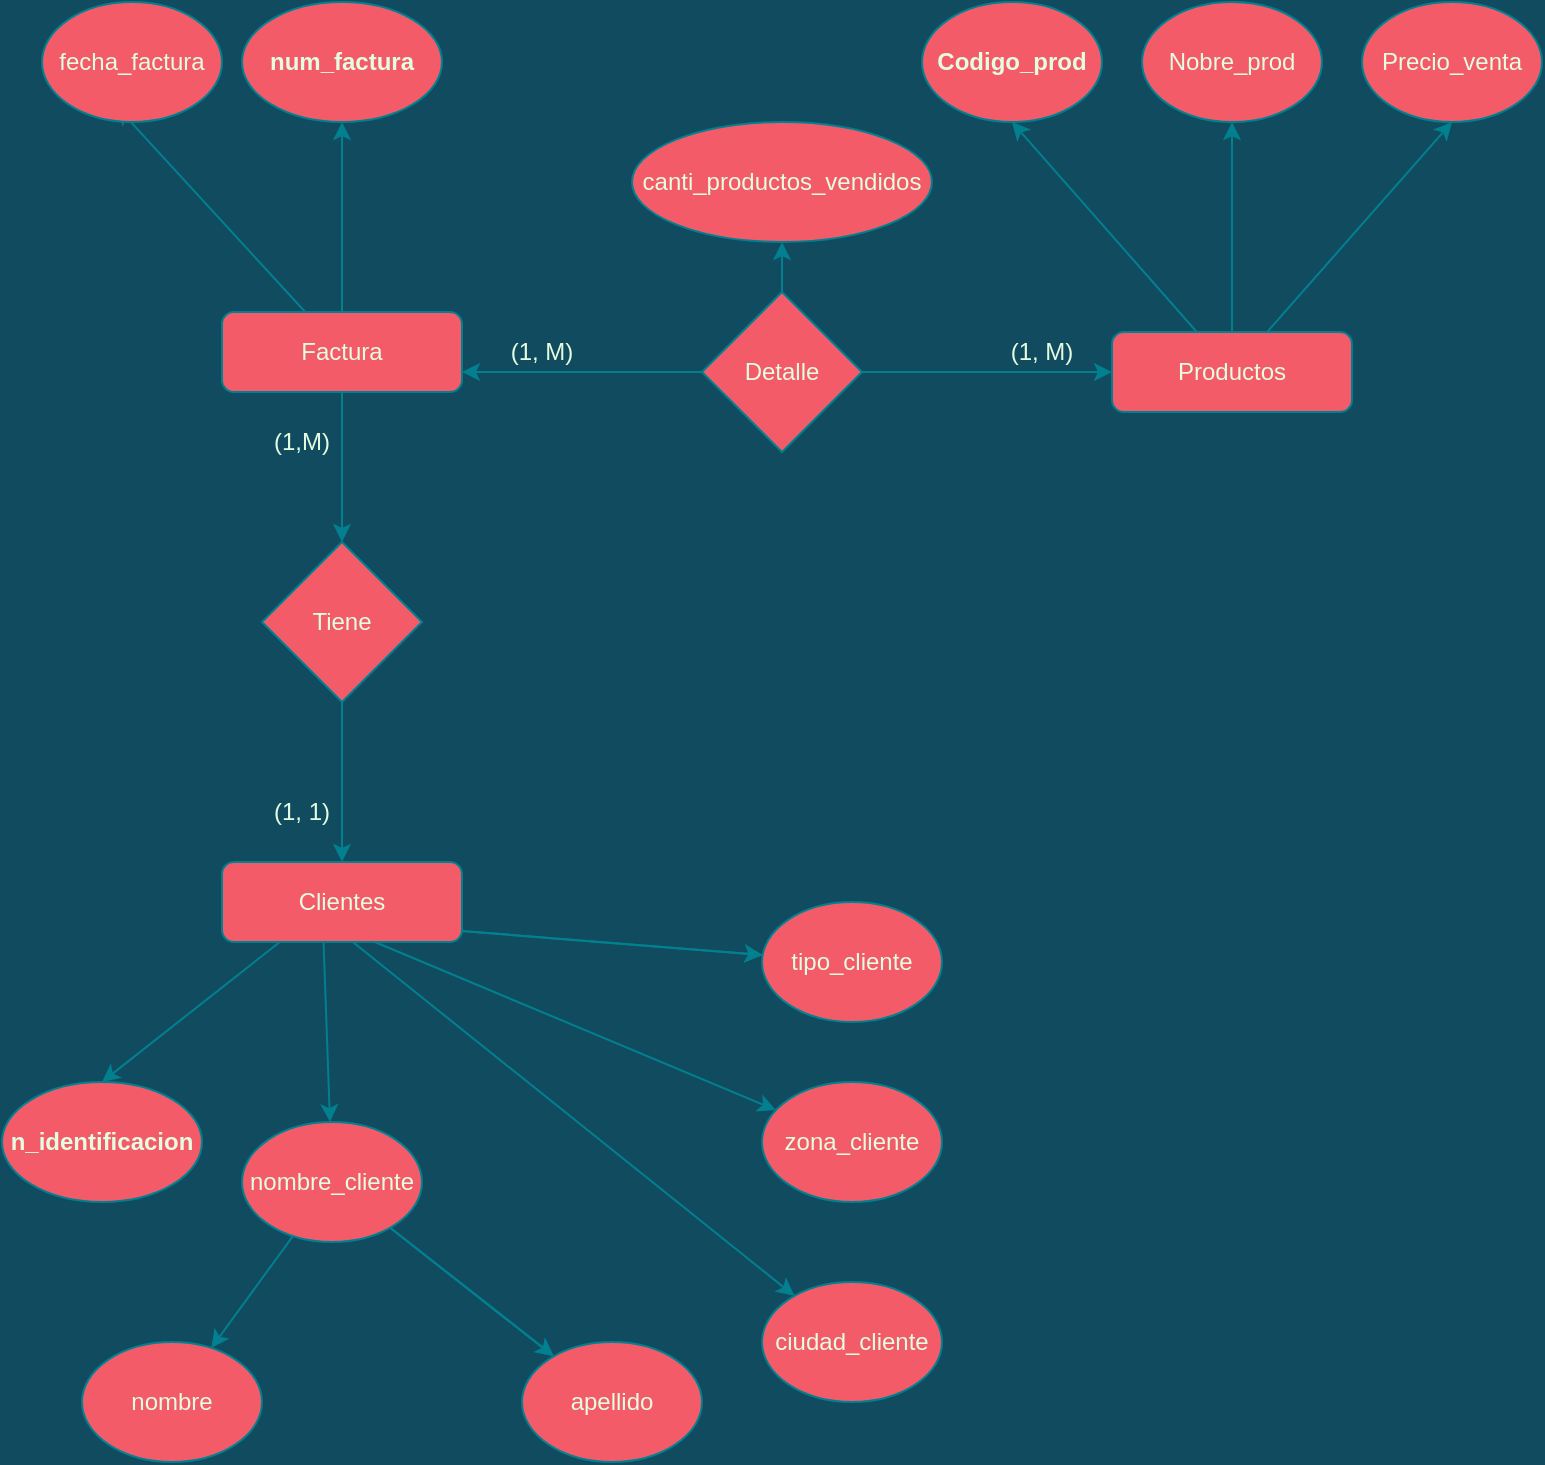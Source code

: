 <mxfile version="20.5.3" type="github" pages="2">
  <diagram id="O0qpOSm16SgBjxaVvejV" name="Diagrama ER">
    <mxGraphModel dx="780" dy="1137" grid="1" gridSize="10" guides="1" tooltips="1" connect="1" arrows="1" fold="1" page="1" pageScale="1" pageWidth="827" pageHeight="1169" background="#114B5F" math="0" shadow="0">
      <root>
        <mxCell id="0" />
        <mxCell id="1" parent="0" />
        <mxCell id="4L4lI036Q0kjoL5RnD03-4" style="rounded=0;orthogonalLoop=1;jettySize=auto;html=1;entryX=0.417;entryY=0.875;entryDx=0;entryDy=0;entryPerimeter=0;labelBackgroundColor=#114B5F;strokeColor=#028090;fontColor=#E4FDE1;" parent="1" source="4L4lI036Q0kjoL5RnD03-1" target="4L4lI036Q0kjoL5RnD03-3" edge="1">
          <mxGeometry relative="1" as="geometry" />
        </mxCell>
        <mxCell id="4L4lI036Q0kjoL5RnD03-5" style="rounded=0;orthogonalLoop=1;jettySize=auto;html=1;entryX=0.5;entryY=1;entryDx=0;entryDy=0;labelBackgroundColor=#114B5F;strokeColor=#028090;fontColor=#E4FDE1;" parent="1" source="4L4lI036Q0kjoL5RnD03-1" target="4L4lI036Q0kjoL5RnD03-2" edge="1">
          <mxGeometry relative="1" as="geometry" />
        </mxCell>
        <mxCell id="4L4lI036Q0kjoL5RnD03-8" style="edgeStyle=none;rounded=0;orthogonalLoop=1;jettySize=auto;html=1;exitX=0.5;exitY=0;exitDx=0;exitDy=0;labelBackgroundColor=#114B5F;strokeColor=#028090;fontColor=#E4FDE1;" parent="1" source="4L4lI036Q0kjoL5RnD03-35" target="4L4lI036Q0kjoL5RnD03-6" edge="1">
          <mxGeometry relative="1" as="geometry" />
        </mxCell>
        <mxCell id="4L4lI036Q0kjoL5RnD03-39" value="" style="edgeStyle=none;rounded=0;orthogonalLoop=1;jettySize=auto;html=1;labelBackgroundColor=#114B5F;strokeColor=#028090;fontColor=#E4FDE1;" parent="1" source="4L4lI036Q0kjoL5RnD03-1" target="4L4lI036Q0kjoL5RnD03-36" edge="1">
          <mxGeometry relative="1" as="geometry" />
        </mxCell>
        <mxCell id="4L4lI036Q0kjoL5RnD03-1" value="Factura" style="rounded=1;whiteSpace=wrap;html=1;fillColor=#F45B69;strokeColor=#028090;fontColor=#E4FDE1;" parent="1" vertex="1">
          <mxGeometry x="110" y="545" width="120" height="40" as="geometry" />
        </mxCell>
        <mxCell id="4L4lI036Q0kjoL5RnD03-2" value="num_factura" style="ellipse;whiteSpace=wrap;html=1;fontStyle=1;fillColor=#F45B69;strokeColor=#028090;fontColor=#E4FDE1;" parent="1" vertex="1">
          <mxGeometry x="120" y="390" width="100" height="60" as="geometry" />
        </mxCell>
        <mxCell id="4L4lI036Q0kjoL5RnD03-3" value="fecha_factura" style="ellipse;whiteSpace=wrap;html=1;fillColor=#F45B69;strokeColor=#028090;fontColor=#E4FDE1;" parent="1" vertex="1">
          <mxGeometry x="20" y="390" width="90" height="60" as="geometry" />
        </mxCell>
        <mxCell id="4L4lI036Q0kjoL5RnD03-6" value="canti_productos_vendidos" style="ellipse;whiteSpace=wrap;html=1;fillColor=#F45B69;strokeColor=#028090;fontColor=#E4FDE1;" parent="1" vertex="1">
          <mxGeometry x="315" y="450" width="150" height="60" as="geometry" />
        </mxCell>
        <mxCell id="4L4lI036Q0kjoL5RnD03-13" value="" style="edgeStyle=none;rounded=0;orthogonalLoop=1;jettySize=auto;html=1;labelBackgroundColor=#114B5F;strokeColor=#028090;fontColor=#E4FDE1;" parent="1" source="4L4lI036Q0kjoL5RnD03-9" target="4L4lI036Q0kjoL5RnD03-11" edge="1">
          <mxGeometry relative="1" as="geometry" />
        </mxCell>
        <mxCell id="4L4lI036Q0kjoL5RnD03-14" style="rounded=0;orthogonalLoop=1;jettySize=auto;html=1;entryX=0.5;entryY=1;entryDx=0;entryDy=0;labelBackgroundColor=#114B5F;strokeColor=#028090;fontColor=#E4FDE1;" parent="1" source="4L4lI036Q0kjoL5RnD03-9" target="4L4lI036Q0kjoL5RnD03-10" edge="1">
          <mxGeometry relative="1" as="geometry" />
        </mxCell>
        <mxCell id="4L4lI036Q0kjoL5RnD03-15" style="edgeStyle=none;rounded=0;orthogonalLoop=1;jettySize=auto;html=1;entryX=0.5;entryY=1;entryDx=0;entryDy=0;labelBackgroundColor=#114B5F;strokeColor=#028090;fontColor=#E4FDE1;" parent="1" source="4L4lI036Q0kjoL5RnD03-9" target="4L4lI036Q0kjoL5RnD03-12" edge="1">
          <mxGeometry relative="1" as="geometry" />
        </mxCell>
        <mxCell id="4L4lI036Q0kjoL5RnD03-9" value="Productos" style="rounded=1;whiteSpace=wrap;html=1;fillColor=#F45B69;strokeColor=#028090;fontColor=#E4FDE1;" parent="1" vertex="1">
          <mxGeometry x="555" y="555" width="120" height="40" as="geometry" />
        </mxCell>
        <mxCell id="4L4lI036Q0kjoL5RnD03-10" value="Codigo_prod" style="ellipse;whiteSpace=wrap;html=1;fontStyle=1;fillColor=#F45B69;strokeColor=#028090;fontColor=#E4FDE1;" parent="1" vertex="1">
          <mxGeometry x="460" y="390" width="90" height="60" as="geometry" />
        </mxCell>
        <mxCell id="4L4lI036Q0kjoL5RnD03-11" value="Nobre_prod" style="ellipse;whiteSpace=wrap;html=1;fillColor=#F45B69;strokeColor=#028090;fontColor=#E4FDE1;" parent="1" vertex="1">
          <mxGeometry x="570" y="390" width="90" height="60" as="geometry" />
        </mxCell>
        <mxCell id="4L4lI036Q0kjoL5RnD03-12" value="Precio_venta" style="ellipse;whiteSpace=wrap;html=1;fillColor=#F45B69;strokeColor=#028090;fontColor=#E4FDE1;" parent="1" vertex="1">
          <mxGeometry x="680" y="390" width="90" height="60" as="geometry" />
        </mxCell>
        <mxCell id="4L4lI036Q0kjoL5RnD03-26" value="" style="edgeStyle=none;rounded=0;orthogonalLoop=1;jettySize=auto;html=1;labelBackgroundColor=#114B5F;strokeColor=#028090;fontColor=#E4FDE1;" parent="1" target="4L4lI036Q0kjoL5RnD03-19" edge="1">
          <mxGeometry relative="1" as="geometry">
            <mxPoint x="160.769" y="860" as="sourcePoint" />
          </mxGeometry>
        </mxCell>
        <mxCell id="4L4lI036Q0kjoL5RnD03-27" style="edgeStyle=none;rounded=0;orthogonalLoop=1;jettySize=auto;html=1;entryX=0.5;entryY=0;entryDx=0;entryDy=0;labelBackgroundColor=#114B5F;strokeColor=#028090;fontColor=#E4FDE1;" parent="1" target="4L4lI036Q0kjoL5RnD03-18" edge="1">
          <mxGeometry relative="1" as="geometry">
            <mxPoint x="138.889" y="860" as="sourcePoint" />
          </mxGeometry>
        </mxCell>
        <mxCell id="4L4lI036Q0kjoL5RnD03-31" value="" style="edgeStyle=none;rounded=0;orthogonalLoop=1;jettySize=auto;html=1;labelBackgroundColor=#114B5F;strokeColor=#028090;fontColor=#E4FDE1;" parent="1" target="4L4lI036Q0kjoL5RnD03-30" edge="1">
          <mxGeometry relative="1" as="geometry">
            <mxPoint x="220" y="853.714" as="sourcePoint" />
          </mxGeometry>
        </mxCell>
        <mxCell id="4L4lI036Q0kjoL5RnD03-32" value="" style="edgeStyle=none;rounded=0;orthogonalLoop=1;jettySize=auto;html=1;labelBackgroundColor=#114B5F;strokeColor=#028090;fontColor=#E4FDE1;" parent="1" target="4L4lI036Q0kjoL5RnD03-30" edge="1">
          <mxGeometry relative="1" as="geometry">
            <mxPoint x="220" y="853.714" as="sourcePoint" />
          </mxGeometry>
        </mxCell>
        <mxCell id="4L4lI036Q0kjoL5RnD03-33" style="edgeStyle=none;rounded=0;orthogonalLoop=1;jettySize=auto;html=1;labelBackgroundColor=#114B5F;strokeColor=#028090;fontColor=#E4FDE1;" parent="1" target="4L4lI036Q0kjoL5RnD03-29" edge="1">
          <mxGeometry relative="1" as="geometry">
            <mxPoint x="186.429" y="860" as="sourcePoint" />
          </mxGeometry>
        </mxCell>
        <mxCell id="4L4lI036Q0kjoL5RnD03-34" style="edgeStyle=none;rounded=0;orthogonalLoop=1;jettySize=auto;html=1;labelBackgroundColor=#114B5F;strokeColor=#028090;fontColor=#E4FDE1;" parent="1" target="4L4lI036Q0kjoL5RnD03-28" edge="1">
          <mxGeometry relative="1" as="geometry">
            <mxPoint x="175.417" y="860" as="sourcePoint" />
          </mxGeometry>
        </mxCell>
        <mxCell id="4L4lI036Q0kjoL5RnD03-18" value="n_identificacion" style="ellipse;whiteSpace=wrap;html=1;fontStyle=1;fillColor=#F45B69;strokeColor=#028090;fontColor=#E4FDE1;" parent="1" vertex="1">
          <mxGeometry y="930" width="100" height="60" as="geometry" />
        </mxCell>
        <mxCell id="4L4lI036Q0kjoL5RnD03-23" value="" style="edgeStyle=none;rounded=0;orthogonalLoop=1;jettySize=auto;html=1;labelBackgroundColor=#114B5F;strokeColor=#028090;fontColor=#E4FDE1;" parent="1" source="4L4lI036Q0kjoL5RnD03-19" target="4L4lI036Q0kjoL5RnD03-21" edge="1">
          <mxGeometry relative="1" as="geometry" />
        </mxCell>
        <mxCell id="4L4lI036Q0kjoL5RnD03-24" value="" style="edgeStyle=none;rounded=0;orthogonalLoop=1;jettySize=auto;html=1;labelBackgroundColor=#114B5F;strokeColor=#028090;fontColor=#E4FDE1;" parent="1" source="4L4lI036Q0kjoL5RnD03-19" target="4L4lI036Q0kjoL5RnD03-21" edge="1">
          <mxGeometry relative="1" as="geometry" />
        </mxCell>
        <mxCell id="4L4lI036Q0kjoL5RnD03-25" style="edgeStyle=none;rounded=0;orthogonalLoop=1;jettySize=auto;html=1;labelBackgroundColor=#114B5F;strokeColor=#028090;fontColor=#E4FDE1;" parent="1" source="4L4lI036Q0kjoL5RnD03-19" target="4L4lI036Q0kjoL5RnD03-20" edge="1">
          <mxGeometry relative="1" as="geometry" />
        </mxCell>
        <mxCell id="4L4lI036Q0kjoL5RnD03-19" value="nombre_cliente" style="ellipse;whiteSpace=wrap;html=1;fillColor=#F45B69;strokeColor=#028090;fontColor=#E4FDE1;" parent="1" vertex="1">
          <mxGeometry x="120" y="950" width="90" height="60" as="geometry" />
        </mxCell>
        <mxCell id="4L4lI036Q0kjoL5RnD03-20" value="nombre" style="ellipse;whiteSpace=wrap;html=1;fillColor=#F45B69;strokeColor=#028090;fontColor=#E4FDE1;" parent="1" vertex="1">
          <mxGeometry x="40" y="1060" width="90" height="60" as="geometry" />
        </mxCell>
        <mxCell id="4L4lI036Q0kjoL5RnD03-21" value="apellido" style="ellipse;whiteSpace=wrap;html=1;fillColor=#F45B69;strokeColor=#028090;fontColor=#E4FDE1;" parent="1" vertex="1">
          <mxGeometry x="260" y="1060" width="90" height="60" as="geometry" />
        </mxCell>
        <mxCell id="4L4lI036Q0kjoL5RnD03-28" value="ciudad_cliente" style="ellipse;whiteSpace=wrap;html=1;fillColor=#F45B69;strokeColor=#028090;fontColor=#E4FDE1;" parent="1" vertex="1">
          <mxGeometry x="380" y="1030" width="90" height="60" as="geometry" />
        </mxCell>
        <mxCell id="4L4lI036Q0kjoL5RnD03-29" value="zona_cliente" style="ellipse;whiteSpace=wrap;html=1;fillColor=#F45B69;strokeColor=#028090;fontColor=#E4FDE1;" parent="1" vertex="1">
          <mxGeometry x="380" y="930" width="90" height="60" as="geometry" />
        </mxCell>
        <mxCell id="4L4lI036Q0kjoL5RnD03-30" value="tipo_cliente" style="ellipse;whiteSpace=wrap;html=1;fillColor=#F45B69;strokeColor=#028090;fontColor=#E4FDE1;" parent="1" vertex="1">
          <mxGeometry x="380" y="840" width="90" height="60" as="geometry" />
        </mxCell>
        <mxCell id="4L4lI036Q0kjoL5RnD03-37" value="" style="edgeStyle=none;rounded=0;orthogonalLoop=1;jettySize=auto;html=1;labelBackgroundColor=#114B5F;strokeColor=#028090;fontColor=#E4FDE1;" parent="1" source="4L4lI036Q0kjoL5RnD03-35" target="4L4lI036Q0kjoL5RnD03-9" edge="1">
          <mxGeometry relative="1" as="geometry" />
        </mxCell>
        <mxCell id="4L4lI036Q0kjoL5RnD03-38" style="edgeStyle=none;rounded=0;orthogonalLoop=1;jettySize=auto;html=1;entryX=1;entryY=0.75;entryDx=0;entryDy=0;labelBackgroundColor=#114B5F;strokeColor=#028090;fontColor=#E4FDE1;" parent="1" source="4L4lI036Q0kjoL5RnD03-35" target="4L4lI036Q0kjoL5RnD03-1" edge="1">
          <mxGeometry relative="1" as="geometry" />
        </mxCell>
        <mxCell id="4L4lI036Q0kjoL5RnD03-35" value="Detalle" style="rhombus;whiteSpace=wrap;html=1;fillColor=#F45B69;strokeColor=#028090;fontColor=#E4FDE1;" parent="1" vertex="1">
          <mxGeometry x="350" y="535" width="80" height="80" as="geometry" />
        </mxCell>
        <mxCell id="4L4lI036Q0kjoL5RnD03-44" style="edgeStyle=none;rounded=0;orthogonalLoop=1;jettySize=auto;html=1;labelBackgroundColor=#114B5F;strokeColor=#028090;fontColor=#E4FDE1;" parent="1" source="4L4lI036Q0kjoL5RnD03-36" target="4L4lI036Q0kjoL5RnD03-41" edge="1">
          <mxGeometry relative="1" as="geometry" />
        </mxCell>
        <mxCell id="4L4lI036Q0kjoL5RnD03-36" value="Tiene" style="rhombus;whiteSpace=wrap;html=1;fillColor=#F45B69;strokeColor=#028090;fontColor=#E4FDE1;" parent="1" vertex="1">
          <mxGeometry x="130" y="660" width="80" height="80" as="geometry" />
        </mxCell>
        <mxCell id="4L4lI036Q0kjoL5RnD03-41" value="Clientes" style="rounded=1;whiteSpace=wrap;html=1;fillColor=#F45B69;strokeColor=#028090;fontColor=#E4FDE1;" parent="1" vertex="1">
          <mxGeometry x="110" y="820" width="120" height="40" as="geometry" />
        </mxCell>
        <mxCell id="4L4lI036Q0kjoL5RnD03-45" value="(1, M)" style="text;html=1;strokeColor=none;fillColor=none;align=center;verticalAlign=middle;whiteSpace=wrap;rounded=0;fontColor=#E4FDE1;" parent="1" vertex="1">
          <mxGeometry x="490" y="550" width="60" height="30" as="geometry" />
        </mxCell>
        <mxCell id="4L4lI036Q0kjoL5RnD03-46" value="(1, M)" style="text;html=1;strokeColor=none;fillColor=none;align=center;verticalAlign=middle;whiteSpace=wrap;rounded=0;fontColor=#E4FDE1;" parent="1" vertex="1">
          <mxGeometry x="240" y="550" width="60" height="30" as="geometry" />
        </mxCell>
        <mxCell id="4L4lI036Q0kjoL5RnD03-47" value="(1,M)" style="text;html=1;strokeColor=none;fillColor=none;align=center;verticalAlign=middle;whiteSpace=wrap;rounded=0;fontColor=#E4FDE1;" parent="1" vertex="1">
          <mxGeometry x="120" y="595" width="60" height="30" as="geometry" />
        </mxCell>
        <mxCell id="4L4lI036Q0kjoL5RnD03-48" value="(1, 1)" style="text;html=1;strokeColor=none;fillColor=none;align=center;verticalAlign=middle;whiteSpace=wrap;rounded=0;fontColor=#E4FDE1;" parent="1" vertex="1">
          <mxGeometry x="120" y="780" width="60" height="30" as="geometry" />
        </mxCell>
      </root>
    </mxGraphModel>
  </diagram>
  <diagram id="EpZG_-JMGt1QqBpxUeVJ" name="Modelo relacional">
    <mxGraphModel dx="780" dy="1144" grid="1" gridSize="10" guides="1" tooltips="1" connect="1" arrows="1" fold="1" page="1" pageScale="1" pageWidth="827" pageHeight="1169" math="0" shadow="0">
      <root>
        <mxCell id="0" />
        <mxCell id="1" parent="0" />
        <mxCell id="JMpVxpH6U7gKbjcpY-Ll-1" value="CLIENTES" style="shape=table;startSize=35;container=1;collapsible=1;childLayout=tableLayout;fixedRows=1;rowLines=0;fontStyle=1;align=center;resizeLast=1;" vertex="1" parent="1">
          <mxGeometry x="360" y="462" width="180" height="245" as="geometry" />
        </mxCell>
        <mxCell id="JMpVxpH6U7gKbjcpY-Ll-2" value="" style="shape=tableRow;horizontal=0;startSize=0;swimlaneHead=0;swimlaneBody=0;fillColor=none;collapsible=0;dropTarget=0;points=[[0,0.5],[1,0.5]];portConstraint=eastwest;top=0;left=0;right=0;bottom=1;" vertex="1" parent="JMpVxpH6U7gKbjcpY-Ll-1">
          <mxGeometry y="35" width="180" height="30" as="geometry" />
        </mxCell>
        <mxCell id="JMpVxpH6U7gKbjcpY-Ll-3" value="PK" style="shape=partialRectangle;connectable=0;fillColor=none;top=0;left=0;bottom=0;right=0;fontStyle=1;overflow=hidden;" vertex="1" parent="JMpVxpH6U7gKbjcpY-Ll-2">
          <mxGeometry width="30" height="30" as="geometry">
            <mxRectangle width="30" height="30" as="alternateBounds" />
          </mxGeometry>
        </mxCell>
        <mxCell id="JMpVxpH6U7gKbjcpY-Ll-4" value="n_identificacion" style="shape=partialRectangle;connectable=0;fillColor=none;top=0;left=0;bottom=0;right=0;align=left;spacingLeft=6;fontStyle=5;overflow=hidden;" vertex="1" parent="JMpVxpH6U7gKbjcpY-Ll-2">
          <mxGeometry x="30" width="150" height="30" as="geometry">
            <mxRectangle width="150" height="30" as="alternateBounds" />
          </mxGeometry>
        </mxCell>
        <mxCell id="JMpVxpH6U7gKbjcpY-Ll-5" value="" style="shape=tableRow;horizontal=0;startSize=0;swimlaneHead=0;swimlaneBody=0;fillColor=none;collapsible=0;dropTarget=0;points=[[0,0.5],[1,0.5]];portConstraint=eastwest;top=0;left=0;right=0;bottom=0;" vertex="1" parent="JMpVxpH6U7gKbjcpY-Ll-1">
          <mxGeometry y="65" width="180" height="30" as="geometry" />
        </mxCell>
        <mxCell id="JMpVxpH6U7gKbjcpY-Ll-6" value="" style="shape=partialRectangle;connectable=0;fillColor=none;top=0;left=0;bottom=0;right=0;editable=1;overflow=hidden;" vertex="1" parent="JMpVxpH6U7gKbjcpY-Ll-5">
          <mxGeometry width="30" height="30" as="geometry">
            <mxRectangle width="30" height="30" as="alternateBounds" />
          </mxGeometry>
        </mxCell>
        <mxCell id="JMpVxpH6U7gKbjcpY-Ll-7" value="nombre" style="shape=partialRectangle;connectable=0;fillColor=none;top=0;left=0;bottom=0;right=0;align=left;spacingLeft=6;overflow=hidden;" vertex="1" parent="JMpVxpH6U7gKbjcpY-Ll-5">
          <mxGeometry x="30" width="150" height="30" as="geometry">
            <mxRectangle width="150" height="30" as="alternateBounds" />
          </mxGeometry>
        </mxCell>
        <mxCell id="JMpVxpH6U7gKbjcpY-Ll-8" value="" style="shape=tableRow;horizontal=0;startSize=0;swimlaneHead=0;swimlaneBody=0;fillColor=none;collapsible=0;dropTarget=0;points=[[0,0.5],[1,0.5]];portConstraint=eastwest;top=0;left=0;right=0;bottom=0;" vertex="1" parent="JMpVxpH6U7gKbjcpY-Ll-1">
          <mxGeometry y="95" width="180" height="30" as="geometry" />
        </mxCell>
        <mxCell id="JMpVxpH6U7gKbjcpY-Ll-9" value="" style="shape=partialRectangle;connectable=0;fillColor=none;top=0;left=0;bottom=0;right=0;editable=1;overflow=hidden;" vertex="1" parent="JMpVxpH6U7gKbjcpY-Ll-8">
          <mxGeometry width="30" height="30" as="geometry">
            <mxRectangle width="30" height="30" as="alternateBounds" />
          </mxGeometry>
        </mxCell>
        <mxCell id="JMpVxpH6U7gKbjcpY-Ll-10" value="apellido" style="shape=partialRectangle;connectable=0;fillColor=none;top=0;left=0;bottom=0;right=0;align=left;spacingLeft=6;overflow=hidden;" vertex="1" parent="JMpVxpH6U7gKbjcpY-Ll-8">
          <mxGeometry x="30" width="150" height="30" as="geometry">
            <mxRectangle width="150" height="30" as="alternateBounds" />
          </mxGeometry>
        </mxCell>
        <mxCell id="JMpVxpH6U7gKbjcpY-Ll-11" value="" style="shape=tableRow;horizontal=0;startSize=0;swimlaneHead=0;swimlaneBody=0;fillColor=none;collapsible=0;dropTarget=0;points=[[0,0.5],[1,0.5]];portConstraint=eastwest;top=0;left=0;right=0;bottom=0;" vertex="1" parent="JMpVxpH6U7gKbjcpY-Ll-1">
          <mxGeometry y="125" width="180" height="30" as="geometry" />
        </mxCell>
        <mxCell id="JMpVxpH6U7gKbjcpY-Ll-12" value="FK" style="shape=partialRectangle;connectable=0;fillColor=none;top=0;left=0;bottom=0;right=0;editable=1;overflow=hidden;" vertex="1" parent="JMpVxpH6U7gKbjcpY-Ll-11">
          <mxGeometry width="30" height="30" as="geometry">
            <mxRectangle width="30" height="30" as="alternateBounds" />
          </mxGeometry>
        </mxCell>
        <mxCell id="JMpVxpH6U7gKbjcpY-Ll-13" value="id_tipo" style="shape=partialRectangle;connectable=0;fillColor=none;top=0;left=0;bottom=0;right=0;align=left;spacingLeft=6;overflow=hidden;" vertex="1" parent="JMpVxpH6U7gKbjcpY-Ll-11">
          <mxGeometry x="30" width="150" height="30" as="geometry">
            <mxRectangle width="150" height="30" as="alternateBounds" />
          </mxGeometry>
        </mxCell>
        <mxCell id="JMpVxpH6U7gKbjcpY-Ll-48" value="" style="shape=tableRow;horizontal=0;startSize=0;swimlaneHead=0;swimlaneBody=0;fillColor=none;collapsible=0;dropTarget=0;points=[[0,0.5],[1,0.5]];portConstraint=eastwest;top=0;left=0;right=0;bottom=0;" vertex="1" parent="JMpVxpH6U7gKbjcpY-Ll-1">
          <mxGeometry y="155" width="180" height="30" as="geometry" />
        </mxCell>
        <mxCell id="JMpVxpH6U7gKbjcpY-Ll-49" value="FK" style="shape=partialRectangle;connectable=0;fillColor=none;top=0;left=0;bottom=0;right=0;editable=1;overflow=hidden;" vertex="1" parent="JMpVxpH6U7gKbjcpY-Ll-48">
          <mxGeometry width="30" height="30" as="geometry">
            <mxRectangle width="30" height="30" as="alternateBounds" />
          </mxGeometry>
        </mxCell>
        <mxCell id="JMpVxpH6U7gKbjcpY-Ll-50" value="id_zona" style="shape=partialRectangle;connectable=0;fillColor=none;top=0;left=0;bottom=0;right=0;align=left;spacingLeft=6;overflow=hidden;" vertex="1" parent="JMpVxpH6U7gKbjcpY-Ll-48">
          <mxGeometry x="30" width="150" height="30" as="geometry">
            <mxRectangle width="150" height="30" as="alternateBounds" />
          </mxGeometry>
        </mxCell>
        <mxCell id="JMpVxpH6U7gKbjcpY-Ll-51" value="" style="shape=tableRow;horizontal=0;startSize=0;swimlaneHead=0;swimlaneBody=0;fillColor=none;collapsible=0;dropTarget=0;points=[[0,0.5],[1,0.5]];portConstraint=eastwest;top=0;left=0;right=0;bottom=0;" vertex="1" parent="JMpVxpH6U7gKbjcpY-Ll-1">
          <mxGeometry y="185" width="180" height="30" as="geometry" />
        </mxCell>
        <mxCell id="JMpVxpH6U7gKbjcpY-Ll-52" value="FK" style="shape=partialRectangle;connectable=0;fillColor=none;top=0;left=0;bottom=0;right=0;editable=1;overflow=hidden;" vertex="1" parent="JMpVxpH6U7gKbjcpY-Ll-51">
          <mxGeometry width="30" height="30" as="geometry">
            <mxRectangle width="30" height="30" as="alternateBounds" />
          </mxGeometry>
        </mxCell>
        <mxCell id="JMpVxpH6U7gKbjcpY-Ll-53" value="id_ciudad" style="shape=partialRectangle;connectable=0;fillColor=none;top=0;left=0;bottom=0;right=0;align=left;spacingLeft=6;overflow=hidden;" vertex="1" parent="JMpVxpH6U7gKbjcpY-Ll-51">
          <mxGeometry x="30" width="150" height="30" as="geometry">
            <mxRectangle width="150" height="30" as="alternateBounds" />
          </mxGeometry>
        </mxCell>
        <mxCell id="JMpVxpH6U7gKbjcpY-Ll-54" value="" style="shape=tableRow;horizontal=0;startSize=0;swimlaneHead=0;swimlaneBody=0;fillColor=none;collapsible=0;dropTarget=0;points=[[0,0.5],[1,0.5]];portConstraint=eastwest;top=0;left=0;right=0;bottom=0;" vertex="1" parent="JMpVxpH6U7gKbjcpY-Ll-1">
          <mxGeometry y="215" width="180" height="30" as="geometry" />
        </mxCell>
        <mxCell id="JMpVxpH6U7gKbjcpY-Ll-55" value="FK" style="shape=partialRectangle;connectable=0;fillColor=none;top=0;left=0;bottom=0;right=0;editable=1;overflow=hidden;" vertex="1" parent="JMpVxpH6U7gKbjcpY-Ll-54">
          <mxGeometry width="30" height="30" as="geometry">
            <mxRectangle width="30" height="30" as="alternateBounds" />
          </mxGeometry>
        </mxCell>
        <mxCell id="JMpVxpH6U7gKbjcpY-Ll-56" value="id_estado" style="shape=partialRectangle;connectable=0;fillColor=none;top=0;left=0;bottom=0;right=0;align=left;spacingLeft=6;overflow=hidden;" vertex="1" parent="JMpVxpH6U7gKbjcpY-Ll-54">
          <mxGeometry x="30" width="150" height="30" as="geometry">
            <mxRectangle width="150" height="30" as="alternateBounds" />
          </mxGeometry>
        </mxCell>
        <mxCell id="JMpVxpH6U7gKbjcpY-Ll-14" value="TIPO_CLIENTE" style="shape=table;startSize=30;container=1;collapsible=1;childLayout=tableLayout;fixedRows=1;rowLines=0;fontStyle=1;align=center;resizeLast=1;" vertex="1" parent="1">
          <mxGeometry x="60" y="372" width="180" height="90" as="geometry" />
        </mxCell>
        <mxCell id="JMpVxpH6U7gKbjcpY-Ll-15" value="" style="shape=tableRow;horizontal=0;startSize=0;swimlaneHead=0;swimlaneBody=0;fillColor=none;collapsible=0;dropTarget=0;points=[[0,0.5],[1,0.5]];portConstraint=eastwest;top=0;left=0;right=0;bottom=1;" vertex="1" parent="JMpVxpH6U7gKbjcpY-Ll-14">
          <mxGeometry y="30" width="180" height="30" as="geometry" />
        </mxCell>
        <mxCell id="JMpVxpH6U7gKbjcpY-Ll-16" value="PK" style="shape=partialRectangle;connectable=0;fillColor=none;top=0;left=0;bottom=0;right=0;fontStyle=1;overflow=hidden;" vertex="1" parent="JMpVxpH6U7gKbjcpY-Ll-15">
          <mxGeometry width="30" height="30" as="geometry">
            <mxRectangle width="30" height="30" as="alternateBounds" />
          </mxGeometry>
        </mxCell>
        <mxCell id="JMpVxpH6U7gKbjcpY-Ll-17" value="id_tipo" style="shape=partialRectangle;connectable=0;fillColor=none;top=0;left=0;bottom=0;right=0;align=left;spacingLeft=6;fontStyle=5;overflow=hidden;" vertex="1" parent="JMpVxpH6U7gKbjcpY-Ll-15">
          <mxGeometry x="30" width="150" height="30" as="geometry">
            <mxRectangle width="150" height="30" as="alternateBounds" />
          </mxGeometry>
        </mxCell>
        <mxCell id="JMpVxpH6U7gKbjcpY-Ll-18" value="" style="shape=tableRow;horizontal=0;startSize=0;swimlaneHead=0;swimlaneBody=0;fillColor=none;collapsible=0;dropTarget=0;points=[[0,0.5],[1,0.5]];portConstraint=eastwest;top=0;left=0;right=0;bottom=0;" vertex="1" parent="JMpVxpH6U7gKbjcpY-Ll-14">
          <mxGeometry y="60" width="180" height="30" as="geometry" />
        </mxCell>
        <mxCell id="JMpVxpH6U7gKbjcpY-Ll-19" value="" style="shape=partialRectangle;connectable=0;fillColor=none;top=0;left=0;bottom=0;right=0;editable=1;overflow=hidden;" vertex="1" parent="JMpVxpH6U7gKbjcpY-Ll-18">
          <mxGeometry width="30" height="30" as="geometry">
            <mxRectangle width="30" height="30" as="alternateBounds" />
          </mxGeometry>
        </mxCell>
        <mxCell id="JMpVxpH6U7gKbjcpY-Ll-20" value="tipo" style="shape=partialRectangle;connectable=0;fillColor=none;top=0;left=0;bottom=0;right=0;align=left;spacingLeft=6;overflow=hidden;" vertex="1" parent="JMpVxpH6U7gKbjcpY-Ll-18">
          <mxGeometry x="30" width="150" height="30" as="geometry">
            <mxRectangle width="150" height="30" as="alternateBounds" />
          </mxGeometry>
        </mxCell>
        <mxCell id="JMpVxpH6U7gKbjcpY-Ll-27" value="ZONA_CLIENTE" style="shape=table;startSize=30;container=1;collapsible=1;childLayout=tableLayout;fixedRows=1;rowLines=0;fontStyle=1;align=center;resizeLast=1;" vertex="1" parent="1">
          <mxGeometry x="20" y="500" width="180" height="90" as="geometry" />
        </mxCell>
        <mxCell id="JMpVxpH6U7gKbjcpY-Ll-28" value="" style="shape=tableRow;horizontal=0;startSize=0;swimlaneHead=0;swimlaneBody=0;fillColor=none;collapsible=0;dropTarget=0;points=[[0,0.5],[1,0.5]];portConstraint=eastwest;top=0;left=0;right=0;bottom=1;" vertex="1" parent="JMpVxpH6U7gKbjcpY-Ll-27">
          <mxGeometry y="30" width="180" height="30" as="geometry" />
        </mxCell>
        <mxCell id="JMpVxpH6U7gKbjcpY-Ll-29" value="PK" style="shape=partialRectangle;connectable=0;fillColor=none;top=0;left=0;bottom=0;right=0;fontStyle=1;overflow=hidden;" vertex="1" parent="JMpVxpH6U7gKbjcpY-Ll-28">
          <mxGeometry width="30" height="30" as="geometry">
            <mxRectangle width="30" height="30" as="alternateBounds" />
          </mxGeometry>
        </mxCell>
        <mxCell id="JMpVxpH6U7gKbjcpY-Ll-30" value="id_zona" style="shape=partialRectangle;connectable=0;fillColor=none;top=0;left=0;bottom=0;right=0;align=left;spacingLeft=6;fontStyle=5;overflow=hidden;" vertex="1" parent="JMpVxpH6U7gKbjcpY-Ll-28">
          <mxGeometry x="30" width="150" height="30" as="geometry">
            <mxRectangle width="150" height="30" as="alternateBounds" />
          </mxGeometry>
        </mxCell>
        <mxCell id="JMpVxpH6U7gKbjcpY-Ll-31" value="" style="shape=tableRow;horizontal=0;startSize=0;swimlaneHead=0;swimlaneBody=0;fillColor=none;collapsible=0;dropTarget=0;points=[[0,0.5],[1,0.5]];portConstraint=eastwest;top=0;left=0;right=0;bottom=0;" vertex="1" parent="JMpVxpH6U7gKbjcpY-Ll-27">
          <mxGeometry y="60" width="180" height="30" as="geometry" />
        </mxCell>
        <mxCell id="JMpVxpH6U7gKbjcpY-Ll-32" value="" style="shape=partialRectangle;connectable=0;fillColor=none;top=0;left=0;bottom=0;right=0;editable=1;overflow=hidden;" vertex="1" parent="JMpVxpH6U7gKbjcpY-Ll-31">
          <mxGeometry width="30" height="30" as="geometry">
            <mxRectangle width="30" height="30" as="alternateBounds" />
          </mxGeometry>
        </mxCell>
        <mxCell id="JMpVxpH6U7gKbjcpY-Ll-33" value="zona" style="shape=partialRectangle;connectable=0;fillColor=none;top=0;left=0;bottom=0;right=0;align=left;spacingLeft=6;overflow=hidden;" vertex="1" parent="JMpVxpH6U7gKbjcpY-Ll-31">
          <mxGeometry x="30" width="150" height="30" as="geometry">
            <mxRectangle width="150" height="30" as="alternateBounds" />
          </mxGeometry>
        </mxCell>
        <mxCell id="JMpVxpH6U7gKbjcpY-Ll-34" value="CIUDAD_CLIENTE" style="shape=table;startSize=30;container=1;collapsible=1;childLayout=tableLayout;fixedRows=1;rowLines=0;fontStyle=1;align=center;resizeLast=1;" vertex="1" parent="1">
          <mxGeometry x="20" y="640" width="180" height="90" as="geometry" />
        </mxCell>
        <mxCell id="JMpVxpH6U7gKbjcpY-Ll-35" value="" style="shape=tableRow;horizontal=0;startSize=0;swimlaneHead=0;swimlaneBody=0;fillColor=none;collapsible=0;dropTarget=0;points=[[0,0.5],[1,0.5]];portConstraint=eastwest;top=0;left=0;right=0;bottom=1;" vertex="1" parent="JMpVxpH6U7gKbjcpY-Ll-34">
          <mxGeometry y="30" width="180" height="30" as="geometry" />
        </mxCell>
        <mxCell id="JMpVxpH6U7gKbjcpY-Ll-36" value="PK" style="shape=partialRectangle;connectable=0;fillColor=none;top=0;left=0;bottom=0;right=0;fontStyle=1;overflow=hidden;" vertex="1" parent="JMpVxpH6U7gKbjcpY-Ll-35">
          <mxGeometry width="30" height="30" as="geometry">
            <mxRectangle width="30" height="30" as="alternateBounds" />
          </mxGeometry>
        </mxCell>
        <mxCell id="JMpVxpH6U7gKbjcpY-Ll-37" value="id_ciudad" style="shape=partialRectangle;connectable=0;fillColor=none;top=0;left=0;bottom=0;right=0;align=left;spacingLeft=6;fontStyle=5;overflow=hidden;" vertex="1" parent="JMpVxpH6U7gKbjcpY-Ll-35">
          <mxGeometry x="30" width="150" height="30" as="geometry">
            <mxRectangle width="150" height="30" as="alternateBounds" />
          </mxGeometry>
        </mxCell>
        <mxCell id="JMpVxpH6U7gKbjcpY-Ll-38" value="" style="shape=tableRow;horizontal=0;startSize=0;swimlaneHead=0;swimlaneBody=0;fillColor=none;collapsible=0;dropTarget=0;points=[[0,0.5],[1,0.5]];portConstraint=eastwest;top=0;left=0;right=0;bottom=0;" vertex="1" parent="JMpVxpH6U7gKbjcpY-Ll-34">
          <mxGeometry y="60" width="180" height="30" as="geometry" />
        </mxCell>
        <mxCell id="JMpVxpH6U7gKbjcpY-Ll-39" value="" style="shape=partialRectangle;connectable=0;fillColor=none;top=0;left=0;bottom=0;right=0;editable=1;overflow=hidden;" vertex="1" parent="JMpVxpH6U7gKbjcpY-Ll-38">
          <mxGeometry width="30" height="30" as="geometry">
            <mxRectangle width="30" height="30" as="alternateBounds" />
          </mxGeometry>
        </mxCell>
        <mxCell id="JMpVxpH6U7gKbjcpY-Ll-40" value="ciudad" style="shape=partialRectangle;connectable=0;fillColor=none;top=0;left=0;bottom=0;right=0;align=left;spacingLeft=6;overflow=hidden;" vertex="1" parent="JMpVxpH6U7gKbjcpY-Ll-38">
          <mxGeometry x="30" width="150" height="30" as="geometry">
            <mxRectangle width="150" height="30" as="alternateBounds" />
          </mxGeometry>
        </mxCell>
        <mxCell id="JMpVxpH6U7gKbjcpY-Ll-41" value="ESTADO_CLIENTE" style="shape=table;startSize=30;container=1;collapsible=1;childLayout=tableLayout;fixedRows=1;rowLines=0;fontStyle=1;align=center;resizeLast=1;" vertex="1" parent="1">
          <mxGeometry x="60" y="780" width="180" height="90" as="geometry" />
        </mxCell>
        <mxCell id="JMpVxpH6U7gKbjcpY-Ll-42" value="" style="shape=tableRow;horizontal=0;startSize=0;swimlaneHead=0;swimlaneBody=0;fillColor=none;collapsible=0;dropTarget=0;points=[[0,0.5],[1,0.5]];portConstraint=eastwest;top=0;left=0;right=0;bottom=1;" vertex="1" parent="JMpVxpH6U7gKbjcpY-Ll-41">
          <mxGeometry y="30" width="180" height="30" as="geometry" />
        </mxCell>
        <mxCell id="JMpVxpH6U7gKbjcpY-Ll-43" value="PK" style="shape=partialRectangle;connectable=0;fillColor=none;top=0;left=0;bottom=0;right=0;fontStyle=1;overflow=hidden;" vertex="1" parent="JMpVxpH6U7gKbjcpY-Ll-42">
          <mxGeometry width="30" height="30" as="geometry">
            <mxRectangle width="30" height="30" as="alternateBounds" />
          </mxGeometry>
        </mxCell>
        <mxCell id="JMpVxpH6U7gKbjcpY-Ll-44" value="id_estado" style="shape=partialRectangle;connectable=0;fillColor=none;top=0;left=0;bottom=0;right=0;align=left;spacingLeft=6;fontStyle=5;overflow=hidden;" vertex="1" parent="JMpVxpH6U7gKbjcpY-Ll-42">
          <mxGeometry x="30" width="150" height="30" as="geometry">
            <mxRectangle width="150" height="30" as="alternateBounds" />
          </mxGeometry>
        </mxCell>
        <mxCell id="JMpVxpH6U7gKbjcpY-Ll-45" value="" style="shape=tableRow;horizontal=0;startSize=0;swimlaneHead=0;swimlaneBody=0;fillColor=none;collapsible=0;dropTarget=0;points=[[0,0.5],[1,0.5]];portConstraint=eastwest;top=0;left=0;right=0;bottom=0;" vertex="1" parent="JMpVxpH6U7gKbjcpY-Ll-41">
          <mxGeometry y="60" width="180" height="30" as="geometry" />
        </mxCell>
        <mxCell id="JMpVxpH6U7gKbjcpY-Ll-46" value="" style="shape=partialRectangle;connectable=0;fillColor=none;top=0;left=0;bottom=0;right=0;editable=1;overflow=hidden;" vertex="1" parent="JMpVxpH6U7gKbjcpY-Ll-45">
          <mxGeometry width="30" height="30" as="geometry">
            <mxRectangle width="30" height="30" as="alternateBounds" />
          </mxGeometry>
        </mxCell>
        <mxCell id="JMpVxpH6U7gKbjcpY-Ll-47" value="estado" style="shape=partialRectangle;connectable=0;fillColor=none;top=0;left=0;bottom=0;right=0;align=left;spacingLeft=6;overflow=hidden;" vertex="1" parent="JMpVxpH6U7gKbjcpY-Ll-45">
          <mxGeometry x="30" width="150" height="30" as="geometry">
            <mxRectangle width="150" height="30" as="alternateBounds" />
          </mxGeometry>
        </mxCell>
        <mxCell id="JMpVxpH6U7gKbjcpY-Ll-57" style="edgeStyle=orthogonalEdgeStyle;rounded=0;orthogonalLoop=1;jettySize=auto;html=1;entryX=0;entryY=0.5;entryDx=0;entryDy=0;startArrow=ERmandOne;startFill=0;endArrow=ERmany;endFill=0;" edge="1" parent="1" source="JMpVxpH6U7gKbjcpY-Ll-15" target="JMpVxpH6U7gKbjcpY-Ll-11">
          <mxGeometry relative="1" as="geometry" />
        </mxCell>
        <mxCell id="JMpVxpH6U7gKbjcpY-Ll-58" style="rounded=0;orthogonalLoop=1;jettySize=auto;html=1;entryX=0;entryY=0.5;entryDx=0;entryDy=0;edgeStyle=orthogonalEdgeStyle;endArrow=ERmany;endFill=0;startArrow=ERmandOne;startFill=0;" edge="1" parent="1" source="JMpVxpH6U7gKbjcpY-Ll-28" target="JMpVxpH6U7gKbjcpY-Ll-48">
          <mxGeometry relative="1" as="geometry" />
        </mxCell>
        <mxCell id="JMpVxpH6U7gKbjcpY-Ll-59" style="rounded=0;orthogonalLoop=1;jettySize=auto;html=1;entryX=0;entryY=0.5;entryDx=0;entryDy=0;edgeStyle=orthogonalEdgeStyle;endArrow=ERmany;endFill=0;startArrow=ERmandOne;startFill=0;" edge="1" parent="1" source="JMpVxpH6U7gKbjcpY-Ll-35" target="JMpVxpH6U7gKbjcpY-Ll-51">
          <mxGeometry relative="1" as="geometry" />
        </mxCell>
        <mxCell id="JMpVxpH6U7gKbjcpY-Ll-60" style="rounded=0;orthogonalLoop=1;jettySize=auto;html=1;exitX=1;exitY=0.5;exitDx=0;exitDy=0;entryX=0;entryY=0.5;entryDx=0;entryDy=0;edgeStyle=orthogonalEdgeStyle;endArrow=ERmany;endFill=0;startArrow=ERmandOne;startFill=0;" edge="1" parent="1" source="JMpVxpH6U7gKbjcpY-Ll-42" target="JMpVxpH6U7gKbjcpY-Ll-54">
          <mxGeometry relative="1" as="geometry" />
        </mxCell>
        <mxCell id="JMpVxpH6U7gKbjcpY-Ll-69" value="FACTURA" style="shape=table;startSize=30;container=1;collapsible=1;childLayout=tableLayout;fixedRows=1;rowLines=0;fontStyle=1;align=center;resizeLast=1;" vertex="1" parent="1">
          <mxGeometry x="620" y="330" width="180" height="120" as="geometry" />
        </mxCell>
        <mxCell id="JMpVxpH6U7gKbjcpY-Ll-70" value="" style="shape=tableRow;horizontal=0;startSize=0;swimlaneHead=0;swimlaneBody=0;fillColor=none;collapsible=0;dropTarget=0;points=[[0,0.5],[1,0.5]];portConstraint=eastwest;top=0;left=0;right=0;bottom=1;" vertex="1" parent="JMpVxpH6U7gKbjcpY-Ll-69">
          <mxGeometry y="30" width="180" height="30" as="geometry" />
        </mxCell>
        <mxCell id="JMpVxpH6U7gKbjcpY-Ll-71" value="PK" style="shape=partialRectangle;connectable=0;fillColor=none;top=0;left=0;bottom=0;right=0;fontStyle=1;overflow=hidden;" vertex="1" parent="JMpVxpH6U7gKbjcpY-Ll-70">
          <mxGeometry width="30" height="30" as="geometry">
            <mxRectangle width="30" height="30" as="alternateBounds" />
          </mxGeometry>
        </mxCell>
        <mxCell id="JMpVxpH6U7gKbjcpY-Ll-72" value="n_factura" style="shape=partialRectangle;connectable=0;fillColor=none;top=0;left=0;bottom=0;right=0;align=left;spacingLeft=6;fontStyle=5;overflow=hidden;" vertex="1" parent="JMpVxpH6U7gKbjcpY-Ll-70">
          <mxGeometry x="30" width="150" height="30" as="geometry">
            <mxRectangle width="150" height="30" as="alternateBounds" />
          </mxGeometry>
        </mxCell>
        <mxCell id="JMpVxpH6U7gKbjcpY-Ll-73" value="" style="shape=tableRow;horizontal=0;startSize=0;swimlaneHead=0;swimlaneBody=0;fillColor=none;collapsible=0;dropTarget=0;points=[[0,0.5],[1,0.5]];portConstraint=eastwest;top=0;left=0;right=0;bottom=0;" vertex="1" parent="JMpVxpH6U7gKbjcpY-Ll-69">
          <mxGeometry y="60" width="180" height="30" as="geometry" />
        </mxCell>
        <mxCell id="JMpVxpH6U7gKbjcpY-Ll-74" value="" style="shape=partialRectangle;connectable=0;fillColor=none;top=0;left=0;bottom=0;right=0;editable=1;overflow=hidden;" vertex="1" parent="JMpVxpH6U7gKbjcpY-Ll-73">
          <mxGeometry width="30" height="30" as="geometry">
            <mxRectangle width="30" height="30" as="alternateBounds" />
          </mxGeometry>
        </mxCell>
        <mxCell id="JMpVxpH6U7gKbjcpY-Ll-75" value="fecha_factura" style="shape=partialRectangle;connectable=0;fillColor=none;top=0;left=0;bottom=0;right=0;align=left;spacingLeft=6;overflow=hidden;" vertex="1" parent="JMpVxpH6U7gKbjcpY-Ll-73">
          <mxGeometry x="30" width="150" height="30" as="geometry">
            <mxRectangle width="150" height="30" as="alternateBounds" />
          </mxGeometry>
        </mxCell>
        <mxCell id="JMpVxpH6U7gKbjcpY-Ll-76" value="" style="shape=tableRow;horizontal=0;startSize=0;swimlaneHead=0;swimlaneBody=0;fillColor=none;collapsible=0;dropTarget=0;points=[[0,0.5],[1,0.5]];portConstraint=eastwest;top=0;left=0;right=0;bottom=0;" vertex="1" parent="JMpVxpH6U7gKbjcpY-Ll-69">
          <mxGeometry y="90" width="180" height="30" as="geometry" />
        </mxCell>
        <mxCell id="JMpVxpH6U7gKbjcpY-Ll-77" value="FK" style="shape=partialRectangle;connectable=0;fillColor=none;top=0;left=0;bottom=0;right=0;editable=1;overflow=hidden;" vertex="1" parent="JMpVxpH6U7gKbjcpY-Ll-76">
          <mxGeometry width="30" height="30" as="geometry">
            <mxRectangle width="30" height="30" as="alternateBounds" />
          </mxGeometry>
        </mxCell>
        <mxCell id="JMpVxpH6U7gKbjcpY-Ll-78" value="n_identificacion" style="shape=partialRectangle;connectable=0;fillColor=none;top=0;left=0;bottom=0;right=0;align=left;spacingLeft=6;overflow=hidden;" vertex="1" parent="JMpVxpH6U7gKbjcpY-Ll-76">
          <mxGeometry x="30" width="150" height="30" as="geometry">
            <mxRectangle width="150" height="30" as="alternateBounds" />
          </mxGeometry>
        </mxCell>
        <mxCell id="JMpVxpH6U7gKbjcpY-Ll-79" style="edgeStyle=orthogonalEdgeStyle;rounded=0;orthogonalLoop=1;jettySize=auto;html=1;entryX=0;entryY=0.5;entryDx=0;entryDy=0;startArrow=ERmandOne;startFill=0;endArrow=ERmany;endFill=0;" edge="1" parent="1" source="JMpVxpH6U7gKbjcpY-Ll-2" target="JMpVxpH6U7gKbjcpY-Ll-76">
          <mxGeometry relative="1" as="geometry" />
        </mxCell>
        <mxCell id="JMpVxpH6U7gKbjcpY-Ll-80" value="PRODUCTO" style="shape=table;startSize=30;container=1;collapsible=1;childLayout=tableLayout;fixedRows=1;rowLines=0;fontStyle=1;align=center;resizeLast=1;" vertex="1" parent="1">
          <mxGeometry x="620" y="720" width="180" height="120" as="geometry" />
        </mxCell>
        <mxCell id="JMpVxpH6U7gKbjcpY-Ll-81" value="" style="shape=tableRow;horizontal=0;startSize=0;swimlaneHead=0;swimlaneBody=0;fillColor=none;collapsible=0;dropTarget=0;points=[[0,0.5],[1,0.5]];portConstraint=eastwest;top=0;left=0;right=0;bottom=1;" vertex="1" parent="JMpVxpH6U7gKbjcpY-Ll-80">
          <mxGeometry y="30" width="180" height="30" as="geometry" />
        </mxCell>
        <mxCell id="JMpVxpH6U7gKbjcpY-Ll-82" value="PK" style="shape=partialRectangle;connectable=0;fillColor=none;top=0;left=0;bottom=0;right=0;fontStyle=1;overflow=hidden;" vertex="1" parent="JMpVxpH6U7gKbjcpY-Ll-81">
          <mxGeometry width="30" height="30" as="geometry">
            <mxRectangle width="30" height="30" as="alternateBounds" />
          </mxGeometry>
        </mxCell>
        <mxCell id="JMpVxpH6U7gKbjcpY-Ll-83" value="c_producto" style="shape=partialRectangle;connectable=0;fillColor=none;top=0;left=0;bottom=0;right=0;align=left;spacingLeft=6;fontStyle=5;overflow=hidden;" vertex="1" parent="JMpVxpH6U7gKbjcpY-Ll-81">
          <mxGeometry x="30" width="150" height="30" as="geometry">
            <mxRectangle width="150" height="30" as="alternateBounds" />
          </mxGeometry>
        </mxCell>
        <mxCell id="JMpVxpH6U7gKbjcpY-Ll-84" value="" style="shape=tableRow;horizontal=0;startSize=0;swimlaneHead=0;swimlaneBody=0;fillColor=none;collapsible=0;dropTarget=0;points=[[0,0.5],[1,0.5]];portConstraint=eastwest;top=0;left=0;right=0;bottom=0;" vertex="1" parent="JMpVxpH6U7gKbjcpY-Ll-80">
          <mxGeometry y="60" width="180" height="30" as="geometry" />
        </mxCell>
        <mxCell id="JMpVxpH6U7gKbjcpY-Ll-85" value="" style="shape=partialRectangle;connectable=0;fillColor=none;top=0;left=0;bottom=0;right=0;editable=1;overflow=hidden;" vertex="1" parent="JMpVxpH6U7gKbjcpY-Ll-84">
          <mxGeometry width="30" height="30" as="geometry">
            <mxRectangle width="30" height="30" as="alternateBounds" />
          </mxGeometry>
        </mxCell>
        <mxCell id="JMpVxpH6U7gKbjcpY-Ll-86" value="nombre_prod" style="shape=partialRectangle;connectable=0;fillColor=none;top=0;left=0;bottom=0;right=0;align=left;spacingLeft=6;overflow=hidden;" vertex="1" parent="JMpVxpH6U7gKbjcpY-Ll-84">
          <mxGeometry x="30" width="150" height="30" as="geometry">
            <mxRectangle width="150" height="30" as="alternateBounds" />
          </mxGeometry>
        </mxCell>
        <mxCell id="JMpVxpH6U7gKbjcpY-Ll-87" value="" style="shape=tableRow;horizontal=0;startSize=0;swimlaneHead=0;swimlaneBody=0;fillColor=none;collapsible=0;dropTarget=0;points=[[0,0.5],[1,0.5]];portConstraint=eastwest;top=0;left=0;right=0;bottom=0;" vertex="1" parent="JMpVxpH6U7gKbjcpY-Ll-80">
          <mxGeometry y="90" width="180" height="30" as="geometry" />
        </mxCell>
        <mxCell id="JMpVxpH6U7gKbjcpY-Ll-88" value="" style="shape=partialRectangle;connectable=0;fillColor=none;top=0;left=0;bottom=0;right=0;editable=1;overflow=hidden;" vertex="1" parent="JMpVxpH6U7gKbjcpY-Ll-87">
          <mxGeometry width="30" height="30" as="geometry">
            <mxRectangle width="30" height="30" as="alternateBounds" />
          </mxGeometry>
        </mxCell>
        <mxCell id="JMpVxpH6U7gKbjcpY-Ll-89" value="precio_venta" style="shape=partialRectangle;connectable=0;fillColor=none;top=0;left=0;bottom=0;right=0;align=left;spacingLeft=6;overflow=hidden;" vertex="1" parent="JMpVxpH6U7gKbjcpY-Ll-87">
          <mxGeometry x="30" width="150" height="30" as="geometry">
            <mxRectangle width="150" height="30" as="alternateBounds" />
          </mxGeometry>
        </mxCell>
        <mxCell id="yfg2gAHmoauhwedLCzyi-4" value="DETALLE_PROD_FACT" style="shape=table;startSize=30;container=1;collapsible=1;childLayout=tableLayout;fixedRows=1;rowLines=0;fontStyle=1;align=center;resizeLast=1;" vertex="1" parent="1">
          <mxGeometry x="840" y="530" width="210" height="120" as="geometry" />
        </mxCell>
        <mxCell id="yfg2gAHmoauhwedLCzyi-5" value="" style="shape=tableRow;horizontal=0;startSize=0;swimlaneHead=0;swimlaneBody=0;fillColor=none;collapsible=0;dropTarget=0;points=[[0,0.5],[1,0.5]];portConstraint=eastwest;top=0;left=0;right=0;bottom=0;" vertex="1" parent="yfg2gAHmoauhwedLCzyi-4">
          <mxGeometry y="30" width="210" height="30" as="geometry" />
        </mxCell>
        <mxCell id="yfg2gAHmoauhwedLCzyi-6" value="FK1" style="shape=partialRectangle;connectable=0;fillColor=none;top=0;left=0;bottom=0;right=0;fontStyle=1;overflow=hidden;" vertex="1" parent="yfg2gAHmoauhwedLCzyi-5">
          <mxGeometry width="60" height="30" as="geometry">
            <mxRectangle width="60" height="30" as="alternateBounds" />
          </mxGeometry>
        </mxCell>
        <mxCell id="yfg2gAHmoauhwedLCzyi-7" value="n_factura" style="shape=partialRectangle;connectable=0;fillColor=none;top=0;left=0;bottom=0;right=0;align=left;spacingLeft=6;fontStyle=5;overflow=hidden;" vertex="1" parent="yfg2gAHmoauhwedLCzyi-5">
          <mxGeometry x="60" width="150" height="30" as="geometry">
            <mxRectangle width="150" height="30" as="alternateBounds" />
          </mxGeometry>
        </mxCell>
        <mxCell id="fCuD_3UW2Q0iaRSMHOCH-1" value="" style="shape=tableRow;horizontal=0;startSize=0;swimlaneHead=0;swimlaneBody=0;fillColor=none;collapsible=0;dropTarget=0;points=[[0,0.5],[1,0.5]];portConstraint=eastwest;top=0;left=0;right=0;bottom=1;" vertex="1" parent="yfg2gAHmoauhwedLCzyi-4">
          <mxGeometry y="60" width="210" height="30" as="geometry" />
        </mxCell>
        <mxCell id="fCuD_3UW2Q0iaRSMHOCH-2" value="FK2" style="shape=partialRectangle;connectable=0;fillColor=none;top=0;left=0;bottom=0;right=0;fontStyle=1;overflow=hidden;" vertex="1" parent="fCuD_3UW2Q0iaRSMHOCH-1">
          <mxGeometry width="60" height="30" as="geometry">
            <mxRectangle width="60" height="30" as="alternateBounds" />
          </mxGeometry>
        </mxCell>
        <mxCell id="fCuD_3UW2Q0iaRSMHOCH-3" value="c_producto" style="shape=partialRectangle;connectable=0;fillColor=none;top=0;left=0;bottom=0;right=0;align=left;spacingLeft=6;fontStyle=5;overflow=hidden;" vertex="1" parent="fCuD_3UW2Q0iaRSMHOCH-1">
          <mxGeometry x="60" width="150" height="30" as="geometry">
            <mxRectangle width="150" height="30" as="alternateBounds" />
          </mxGeometry>
        </mxCell>
        <mxCell id="yfg2gAHmoauhwedLCzyi-11" value="" style="shape=tableRow;horizontal=0;startSize=0;swimlaneHead=0;swimlaneBody=0;fillColor=none;collapsible=0;dropTarget=0;points=[[0,0.5],[1,0.5]];portConstraint=eastwest;top=0;left=0;right=0;bottom=0;" vertex="1" parent="yfg2gAHmoauhwedLCzyi-4">
          <mxGeometry y="90" width="210" height="30" as="geometry" />
        </mxCell>
        <mxCell id="yfg2gAHmoauhwedLCzyi-12" value="" style="shape=partialRectangle;connectable=0;fillColor=none;top=0;left=0;bottom=0;right=0;editable=1;overflow=hidden;" vertex="1" parent="yfg2gAHmoauhwedLCzyi-11">
          <mxGeometry width="60" height="30" as="geometry">
            <mxRectangle width="60" height="30" as="alternateBounds" />
          </mxGeometry>
        </mxCell>
        <mxCell id="yfg2gAHmoauhwedLCzyi-13" value="canti_productos_vendidos" style="shape=partialRectangle;connectable=0;fillColor=none;top=0;left=0;bottom=0;right=0;align=left;spacingLeft=6;overflow=hidden;" vertex="1" parent="yfg2gAHmoauhwedLCzyi-11">
          <mxGeometry x="60" width="150" height="30" as="geometry">
            <mxRectangle width="150" height="30" as="alternateBounds" />
          </mxGeometry>
        </mxCell>
        <mxCell id="fCuD_3UW2Q0iaRSMHOCH-5" style="edgeStyle=orthogonalEdgeStyle;rounded=0;orthogonalLoop=1;jettySize=auto;html=1;entryX=0;entryY=0.5;entryDx=0;entryDy=0;startArrow=ERmandOne;startFill=0;endArrow=ERmany;endFill=0;" edge="1" parent="1" source="JMpVxpH6U7gKbjcpY-Ll-70" target="yfg2gAHmoauhwedLCzyi-5">
          <mxGeometry relative="1" as="geometry" />
        </mxCell>
        <mxCell id="fCuD_3UW2Q0iaRSMHOCH-6" style="edgeStyle=orthogonalEdgeStyle;rounded=0;orthogonalLoop=1;jettySize=auto;html=1;startArrow=ERmandOne;startFill=0;endArrow=ERmany;endFill=0;" edge="1" parent="1" source="JMpVxpH6U7gKbjcpY-Ll-81" target="fCuD_3UW2Q0iaRSMHOCH-1">
          <mxGeometry relative="1" as="geometry" />
        </mxCell>
      </root>
    </mxGraphModel>
  </diagram>
</mxfile>
